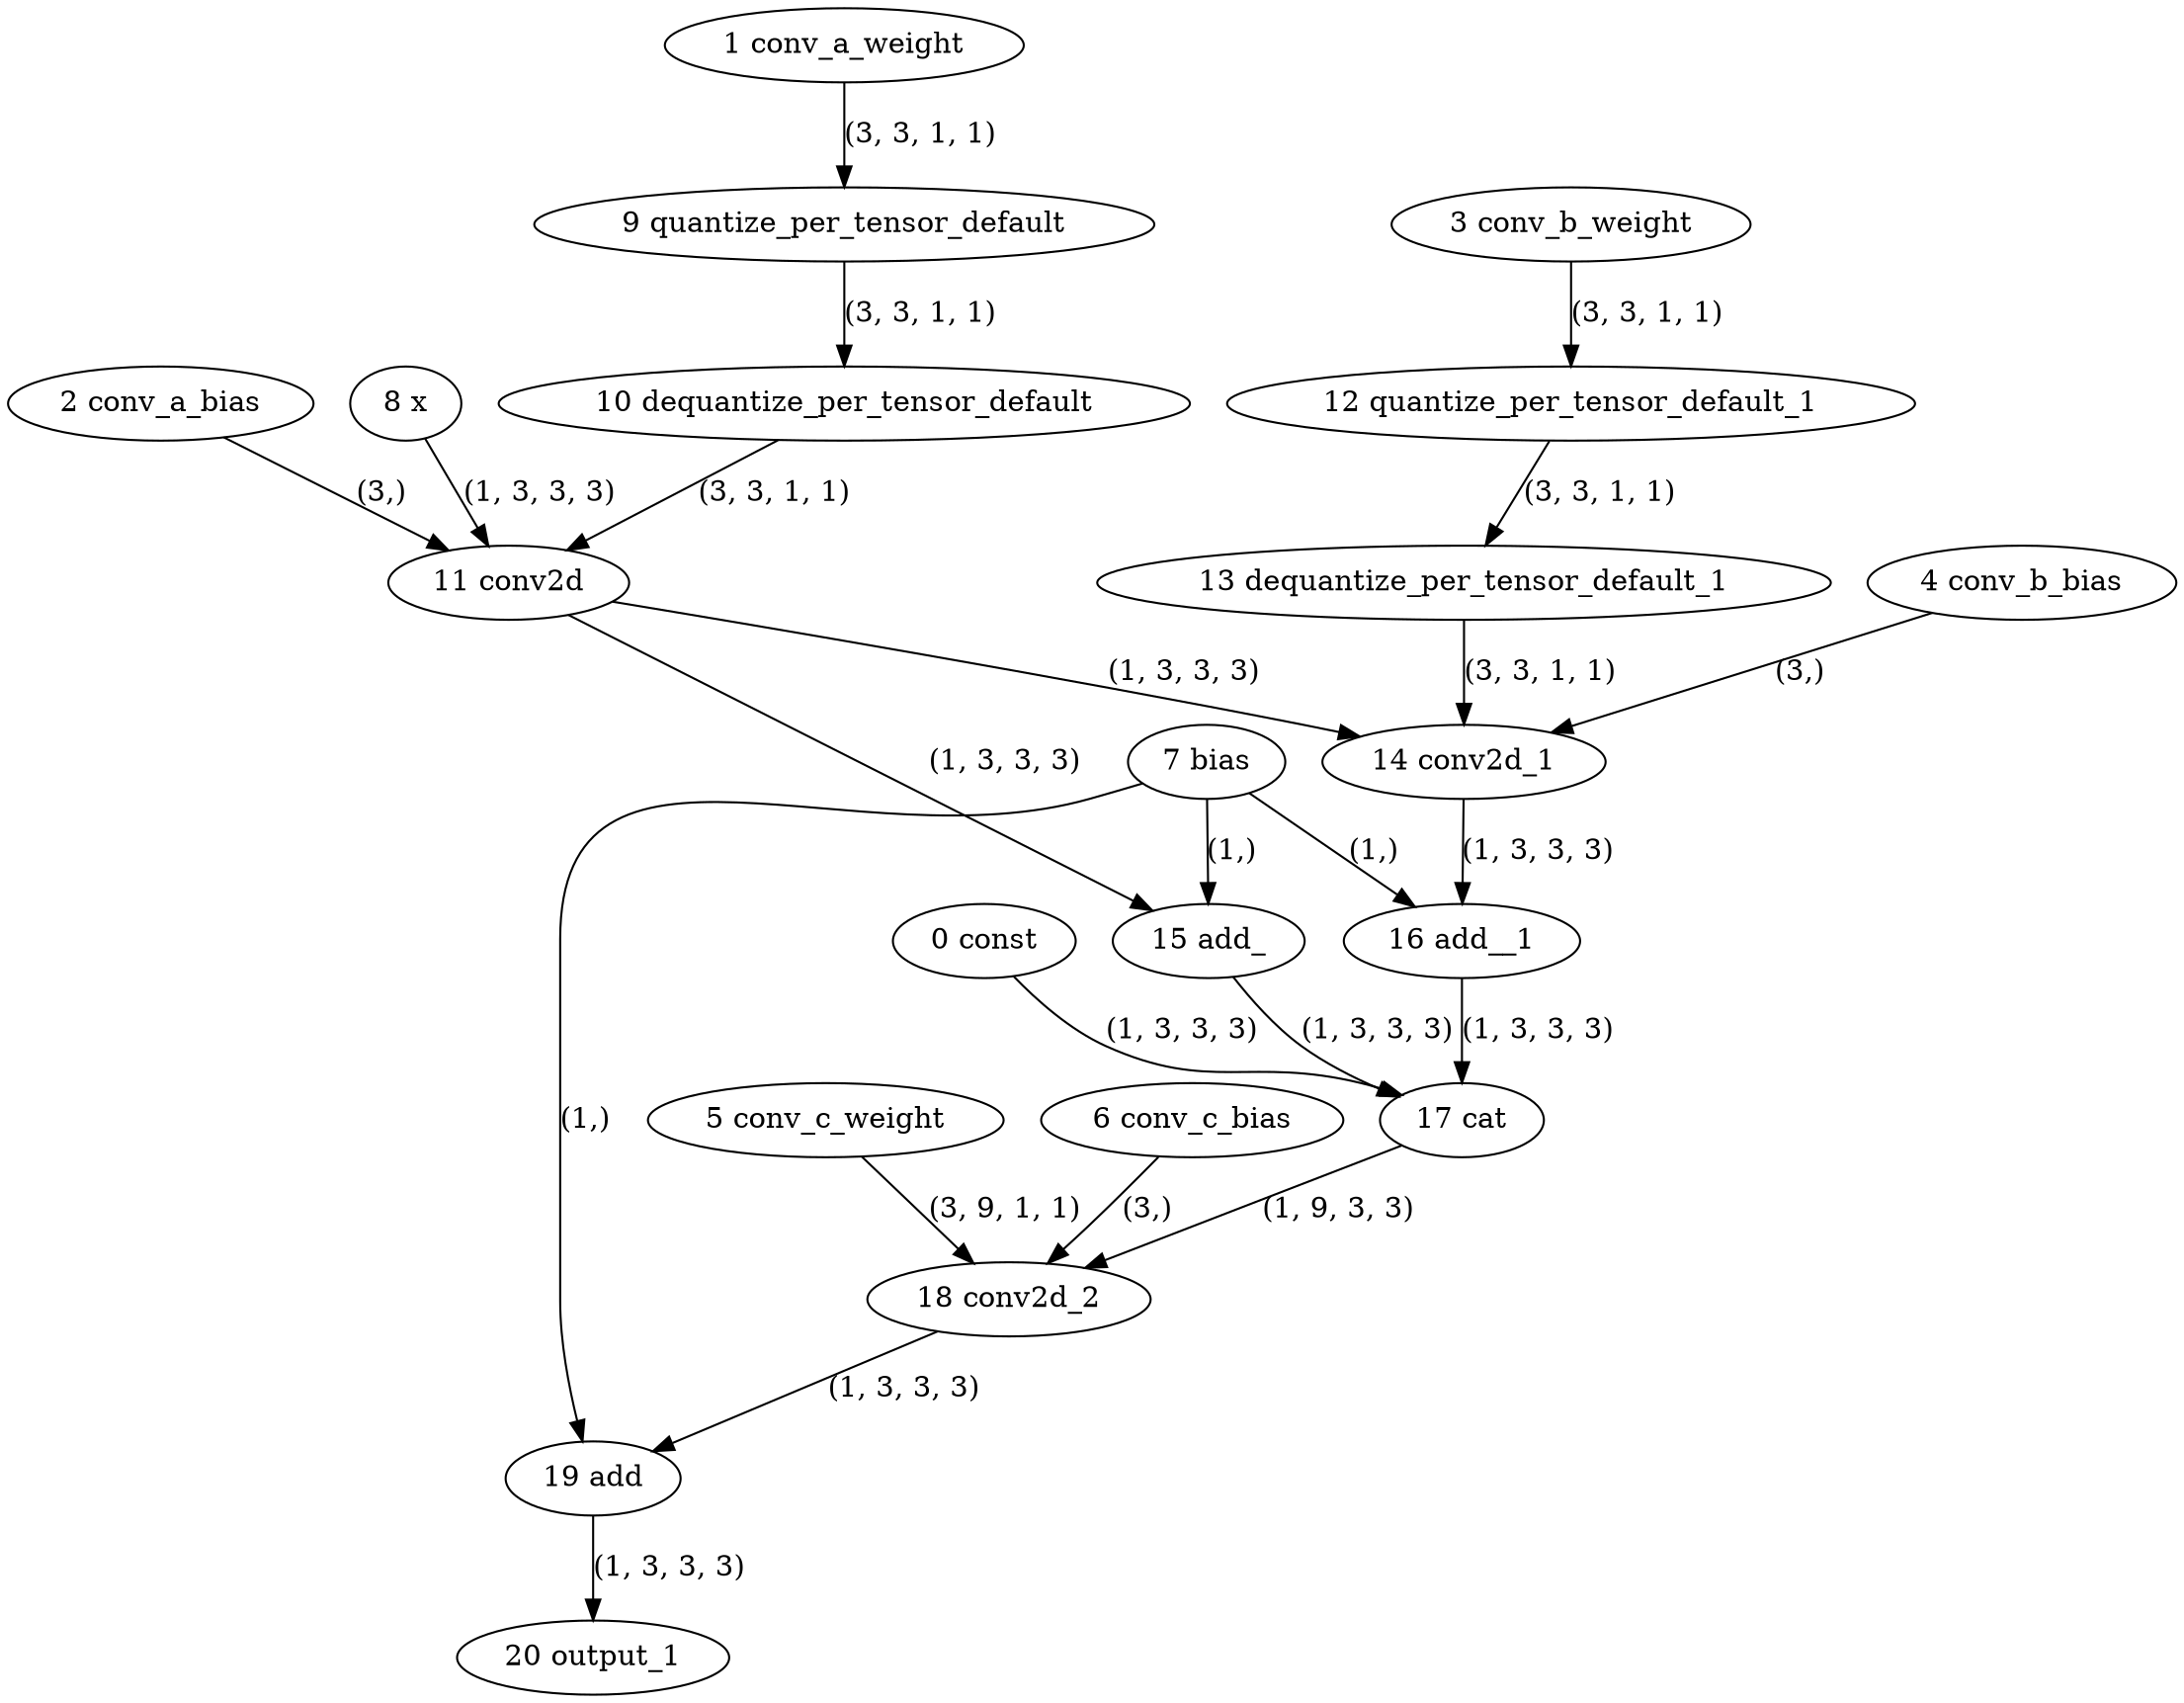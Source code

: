 strict digraph  {
"0 const" [id=0, type=get_attr];
"1 conv_a_weight" [id=1, type=get_attr];
"2 conv_a_bias" [id=2, type=get_attr];
"3 conv_b_weight" [id=3, type=get_attr];
"4 conv_b_bias" [id=4, type=get_attr];
"5 conv_c_weight" [id=5, type=get_attr];
"6 conv_c_bias" [id=6, type=get_attr];
"7 bias" [id=7, type=get_attr];
"8 x" [id=8, type=input];
"9 quantize_per_tensor_default" [id=9, type=quantize_per_tensor];
"10 dequantize_per_tensor_default" [id=10, type=dequantize_per_tensor];
"11 conv2d" [id=11, type=conv2d];
"12 quantize_per_tensor_default_1" [id=12, type=quantize_per_tensor];
"13 dequantize_per_tensor_default_1" [id=13, type=dequantize_per_tensor];
"14 conv2d_1" [id=14, type=conv2d];
"15 add_" [id=15, type=add_];
"16 add__1" [id=16, type=add_];
"17 cat" [id=17, type=cat];
"18 conv2d_2" [id=18, type=conv2d];
"19 add" [id=19, type=add];
"20 output_1" [id=20, type=output];
"0 const" -> "17 cat"  [label="(1, 3, 3, 3)", style=solid];
"1 conv_a_weight" -> "9 quantize_per_tensor_default"  [label="(3, 3, 1, 1)", style=solid];
"2 conv_a_bias" -> "11 conv2d"  [label="(3,)", style=solid];
"3 conv_b_weight" -> "12 quantize_per_tensor_default_1"  [label="(3, 3, 1, 1)", style=solid];
"4 conv_b_bias" -> "14 conv2d_1"  [label="(3,)", style=solid];
"5 conv_c_weight" -> "18 conv2d_2"  [label="(3, 9, 1, 1)", style=solid];
"6 conv_c_bias" -> "18 conv2d_2"  [label="(3,)", style=solid];
"7 bias" -> "15 add_"  [label="(1,)", style=solid];
"7 bias" -> "16 add__1"  [label="(1,)", style=solid];
"7 bias" -> "19 add"  [label="(1,)", style=solid];
"8 x" -> "11 conv2d"  [label="(1, 3, 3, 3)", style=solid];
"9 quantize_per_tensor_default" -> "10 dequantize_per_tensor_default"  [label="(3, 3, 1, 1)", style=solid];
"10 dequantize_per_tensor_default" -> "11 conv2d"  [label="(3, 3, 1, 1)", style=solid];
"11 conv2d" -> "14 conv2d_1"  [label="(1, 3, 3, 3)", style=solid];
"11 conv2d" -> "15 add_"  [label="(1, 3, 3, 3)", style=solid];
"12 quantize_per_tensor_default_1" -> "13 dequantize_per_tensor_default_1"  [label="(3, 3, 1, 1)", style=solid];
"13 dequantize_per_tensor_default_1" -> "14 conv2d_1"  [label="(3, 3, 1, 1)", style=solid];
"14 conv2d_1" -> "16 add__1"  [label="(1, 3, 3, 3)", style=solid];
"15 add_" -> "17 cat"  [label="(1, 3, 3, 3)", style=solid];
"16 add__1" -> "17 cat"  [label="(1, 3, 3, 3)", style=solid];
"17 cat" -> "18 conv2d_2"  [label="(1, 9, 3, 3)", style=solid];
"18 conv2d_2" -> "19 add"  [label="(1, 3, 3, 3)", style=solid];
"19 add" -> "20 output_1"  [label="(1, 3, 3, 3)", style=solid];
}
